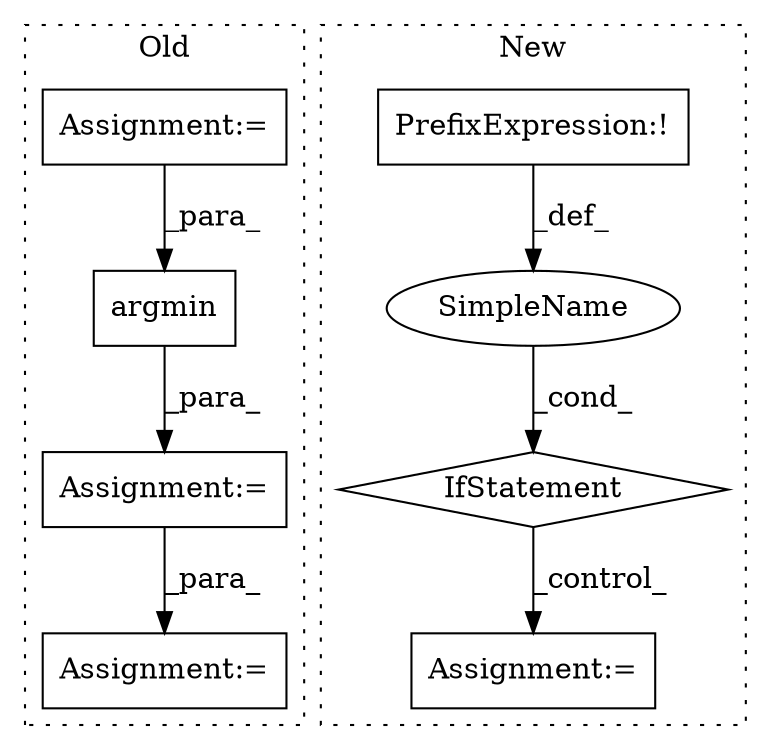 digraph G {
subgraph cluster0 {
1 [label="argmin" a="32" s="2141,2191" l="7,1" shape="box"];
5 [label="Assignment:=" a="7" s="2129" l="1" shape="box"];
7 [label="Assignment:=" a="7" s="1758" l="1" shape="box"];
8 [label="Assignment:=" a="7" s="2206" l="1" shape="box"];
label = "Old";
style="dotted";
}
subgraph cluster1 {
2 [label="IfStatement" a="25" s="593,608" l="4,2" shape="diamond"];
3 [label="Assignment:=" a="7" s="726" l="1" shape="box"];
4 [label="SimpleName" a="42" s="" l="" shape="ellipse"];
6 [label="PrefixExpression:!" a="38" s="597" l="1" shape="box"];
label = "New";
style="dotted";
}
1 -> 5 [label="_para_"];
2 -> 3 [label="_control_"];
4 -> 2 [label="_cond_"];
5 -> 8 [label="_para_"];
6 -> 4 [label="_def_"];
7 -> 1 [label="_para_"];
}